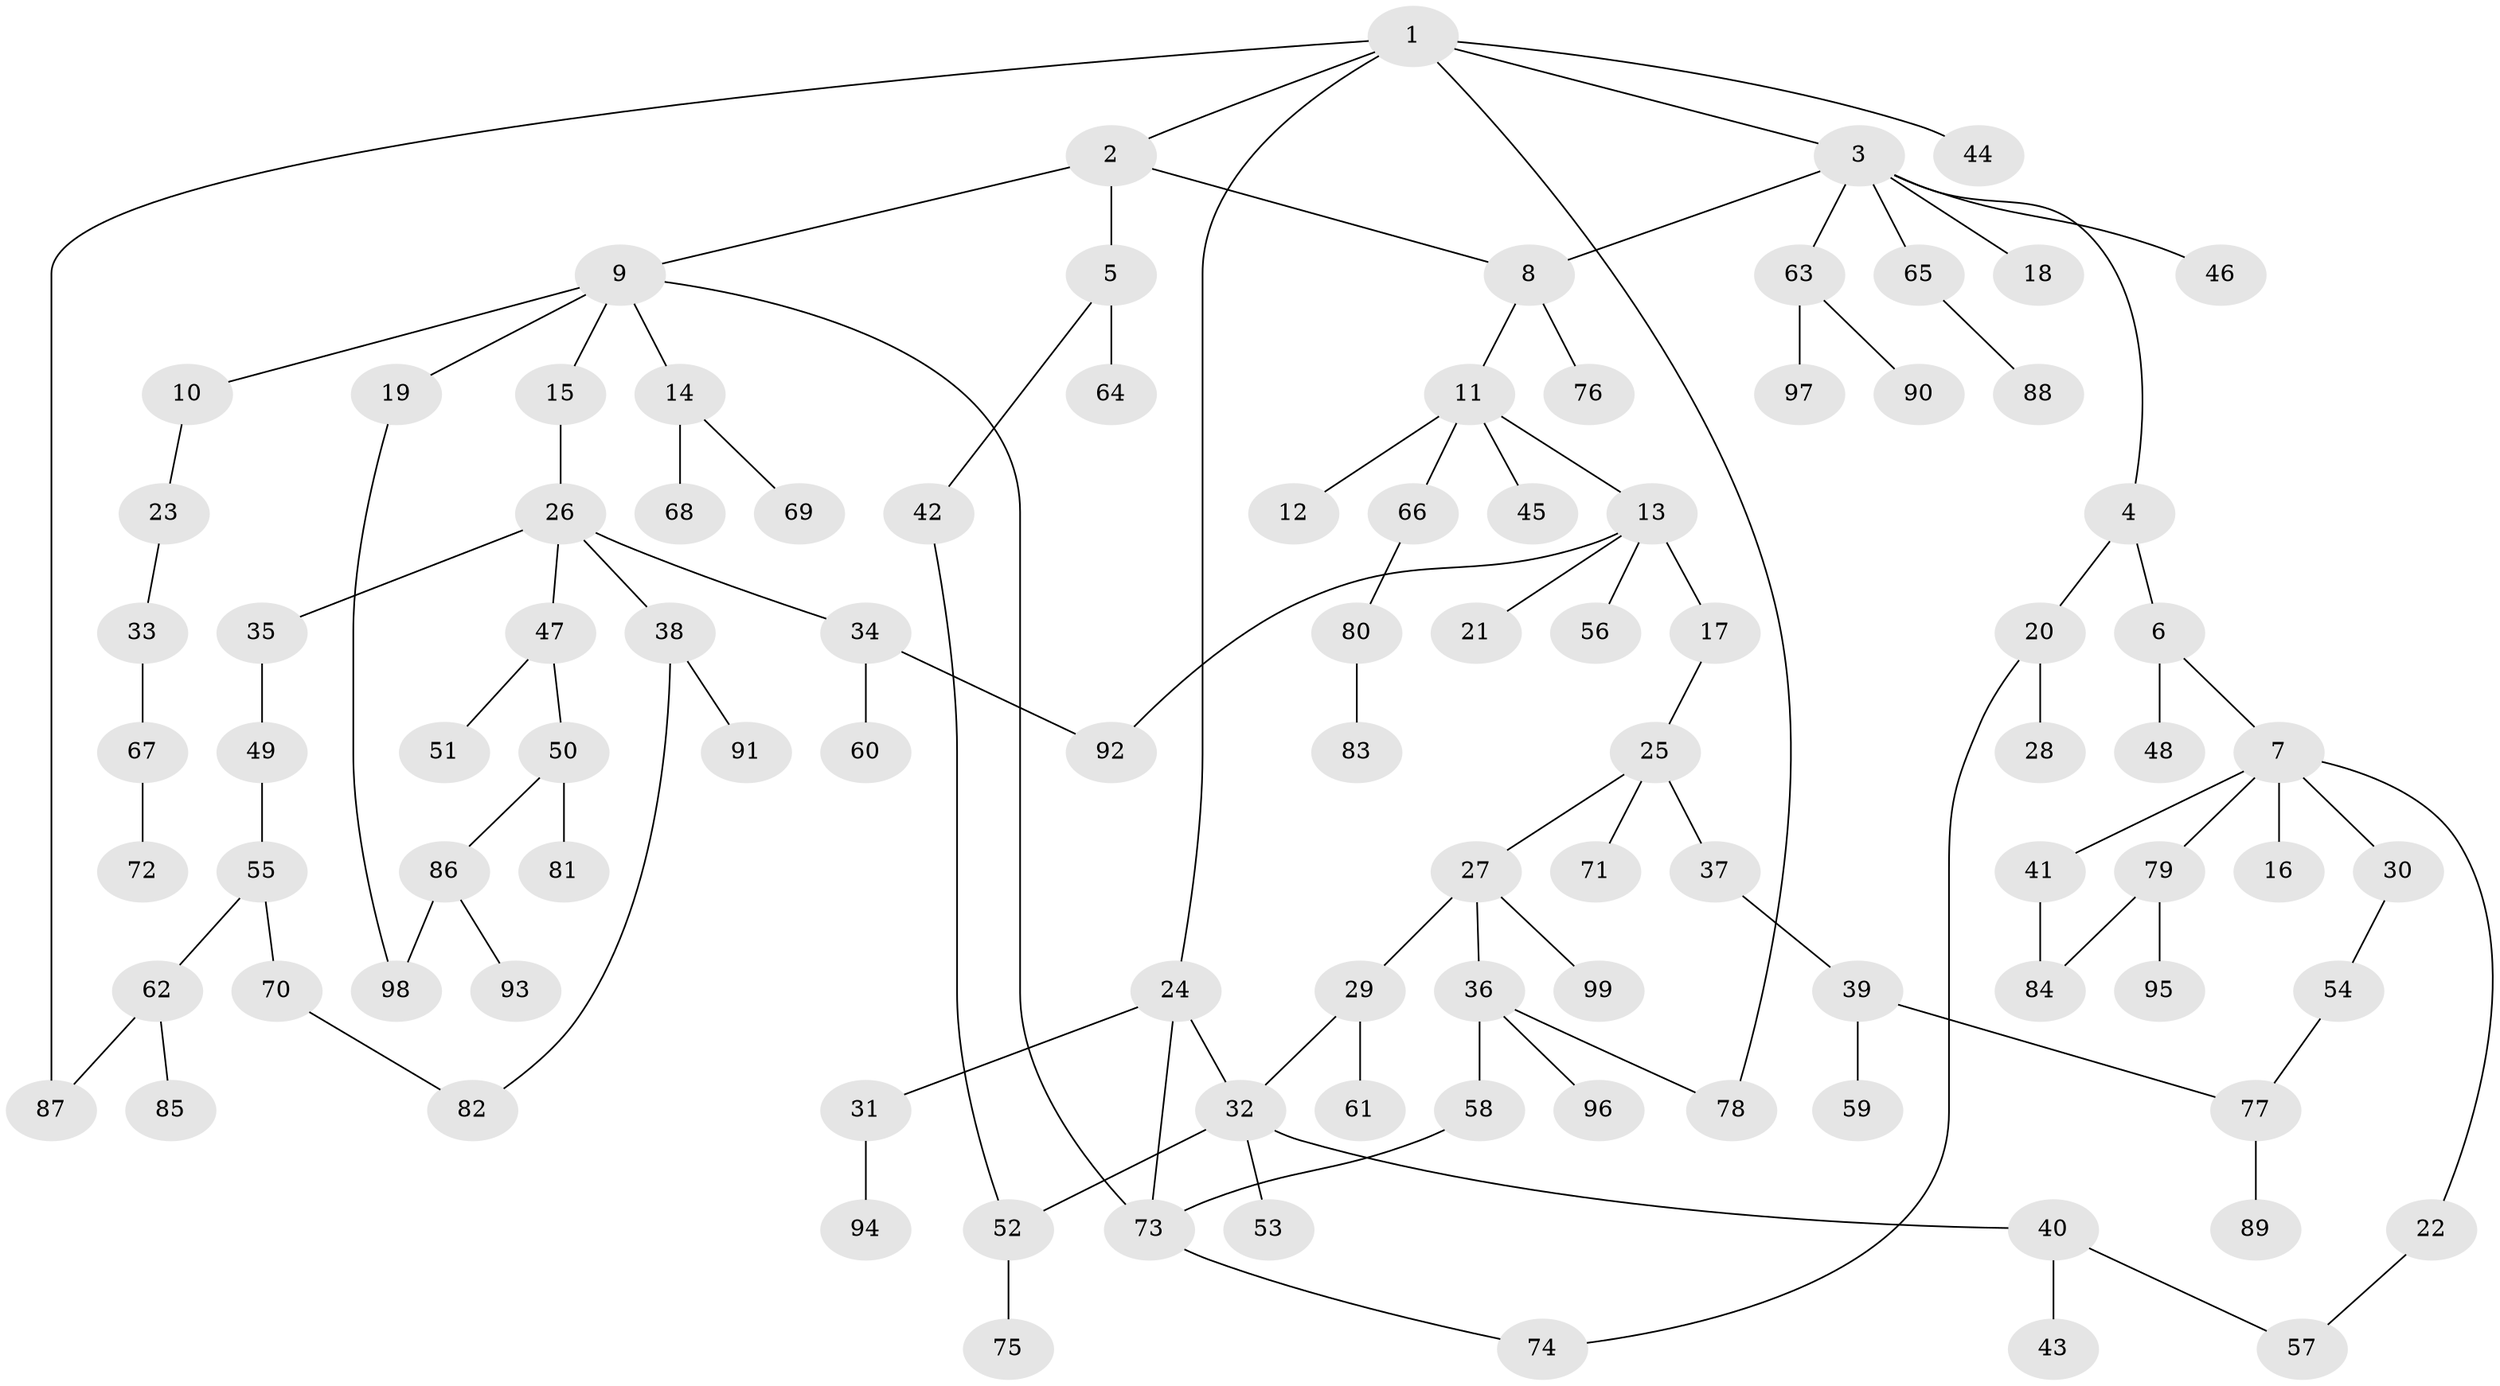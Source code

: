 // Generated by graph-tools (version 1.1) at 2025/49/03/09/25 03:49:17]
// undirected, 99 vertices, 112 edges
graph export_dot {
graph [start="1"]
  node [color=gray90,style=filled];
  1;
  2;
  3;
  4;
  5;
  6;
  7;
  8;
  9;
  10;
  11;
  12;
  13;
  14;
  15;
  16;
  17;
  18;
  19;
  20;
  21;
  22;
  23;
  24;
  25;
  26;
  27;
  28;
  29;
  30;
  31;
  32;
  33;
  34;
  35;
  36;
  37;
  38;
  39;
  40;
  41;
  42;
  43;
  44;
  45;
  46;
  47;
  48;
  49;
  50;
  51;
  52;
  53;
  54;
  55;
  56;
  57;
  58;
  59;
  60;
  61;
  62;
  63;
  64;
  65;
  66;
  67;
  68;
  69;
  70;
  71;
  72;
  73;
  74;
  75;
  76;
  77;
  78;
  79;
  80;
  81;
  82;
  83;
  84;
  85;
  86;
  87;
  88;
  89;
  90;
  91;
  92;
  93;
  94;
  95;
  96;
  97;
  98;
  99;
  1 -- 2;
  1 -- 3;
  1 -- 24;
  1 -- 44;
  1 -- 78;
  1 -- 87;
  2 -- 5;
  2 -- 9;
  2 -- 8;
  3 -- 4;
  3 -- 8;
  3 -- 18;
  3 -- 46;
  3 -- 63;
  3 -- 65;
  4 -- 6;
  4 -- 20;
  5 -- 42;
  5 -- 64;
  6 -- 7;
  6 -- 48;
  7 -- 16;
  7 -- 22;
  7 -- 30;
  7 -- 41;
  7 -- 79;
  8 -- 11;
  8 -- 76;
  9 -- 10;
  9 -- 14;
  9 -- 15;
  9 -- 19;
  9 -- 73;
  10 -- 23;
  11 -- 12;
  11 -- 13;
  11 -- 45;
  11 -- 66;
  13 -- 17;
  13 -- 21;
  13 -- 56;
  13 -- 92;
  14 -- 68;
  14 -- 69;
  15 -- 26;
  17 -- 25;
  19 -- 98;
  20 -- 28;
  20 -- 74;
  22 -- 57;
  23 -- 33;
  24 -- 31;
  24 -- 32;
  24 -- 73;
  25 -- 27;
  25 -- 37;
  25 -- 71;
  26 -- 34;
  26 -- 35;
  26 -- 38;
  26 -- 47;
  27 -- 29;
  27 -- 36;
  27 -- 99;
  29 -- 61;
  29 -- 32;
  30 -- 54;
  31 -- 94;
  32 -- 40;
  32 -- 52;
  32 -- 53;
  33 -- 67;
  34 -- 60;
  34 -- 92;
  35 -- 49;
  36 -- 58;
  36 -- 96;
  36 -- 78;
  37 -- 39;
  38 -- 91;
  38 -- 82;
  39 -- 59;
  39 -- 77;
  40 -- 43;
  40 -- 57;
  41 -- 84;
  42 -- 52;
  47 -- 50;
  47 -- 51;
  49 -- 55;
  50 -- 81;
  50 -- 86;
  52 -- 75;
  54 -- 77;
  55 -- 62;
  55 -- 70;
  58 -- 73;
  62 -- 85;
  62 -- 87;
  63 -- 90;
  63 -- 97;
  65 -- 88;
  66 -- 80;
  67 -- 72;
  70 -- 82;
  73 -- 74;
  77 -- 89;
  79 -- 84;
  79 -- 95;
  80 -- 83;
  86 -- 93;
  86 -- 98;
}
